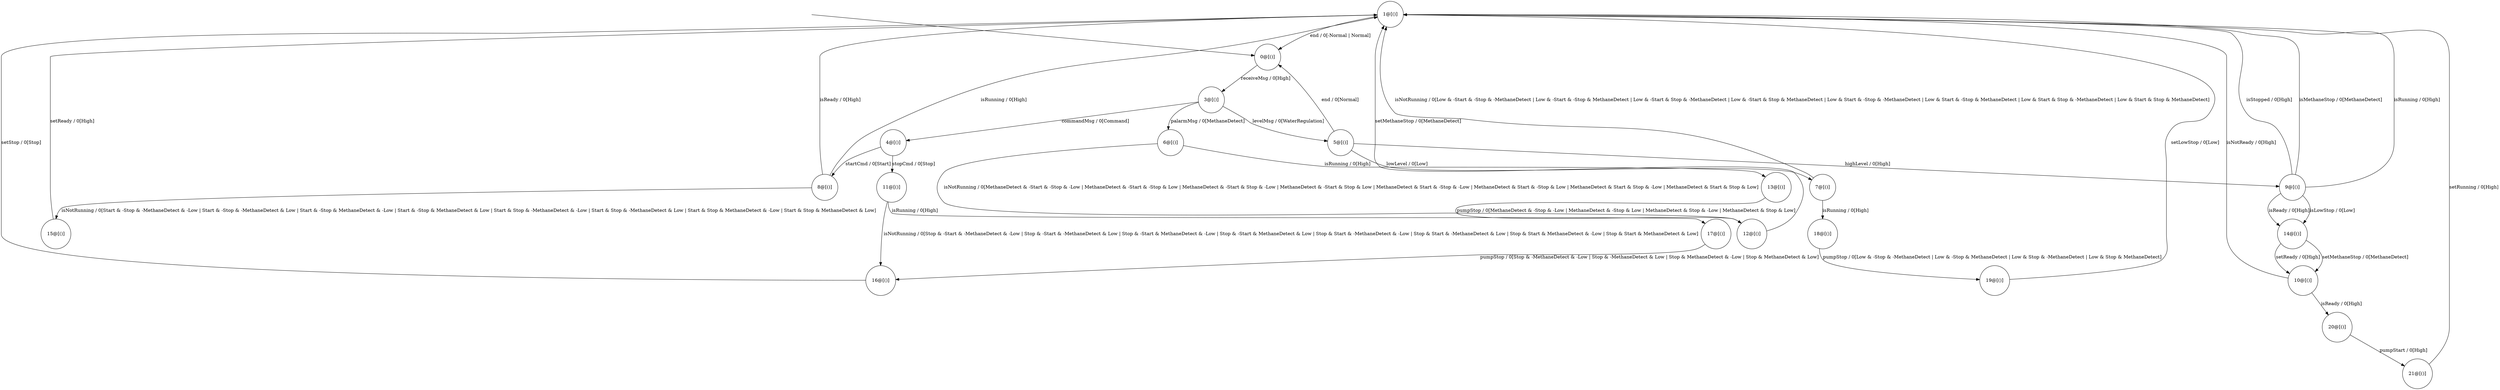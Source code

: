 digraph g {
	edge [lblstyle="above, sloped"];
	s1 [shape="circle" label="1@[()]"];
	s0 [shape="circle" label="0@[()]"];
	s3 [shape="circle" label="3@[()]"];
	s4 [shape="circle" label="4@[()]"];
	s5 [shape="circle" label="5@[()]"];
	s6 [shape="circle" label="6@[()]"];
	s8 [shape="circle" label="8@[()]"];
	s11 [shape="circle" label="11@[()]"];
	s9 [shape="circle" label="9@[()]"];
	s7 [shape="circle" label="7@[()]"];
	s12 [shape="circle" label="12@[()]"];
	s13 [shape="circle" label="13@[()]"];
	s18 [shape="circle" label="18@[()]"];
	s15 [shape="circle" label="15@[()]"];
	s14 [shape="circle" label="14@[()]"];
	s10 [shape="circle" label="10@[()]"];
	s20 [shape="circle" label="20@[()]"];
	s17 [shape="circle" label="17@[()]"];
	s16 [shape="circle" label="16@[()]"];
	s19 [shape="circle" label="19@[()]"];
	s21 [shape="circle" label="21@[()]"];
	s1 -> s0 [label="end / 0[-Normal | Normal]"];
	s0 -> s3 [label="receiveMsg / 0[High]"];
	s3 -> s4 [label="commandMsg / 0[Command]"];
	s3 -> s5 [label="levelMsg / 0[WaterRegulation]"];
	s3 -> s6 [label="palarmMsg / 0[MethaneDetect]"];
	s4 -> s8 [label="startCmd / 0[Start]"];
	s4 -> s11 [label="stopCmd / 0[Stop]"];
	s5 -> s0 [label="end / 0[Normal]"];
	s5 -> s9 [label="highLevel / 0[High]"];
	s5 -> s7 [label="lowLevel / 0[Low]"];
	s6 -> s12 [label="isNotRunning / 0[MethaneDetect & -Start & -Stop & -Low | MethaneDetect & -Start & -Stop & Low | MethaneDetect & -Start & Stop & -Low | MethaneDetect & -Start & Stop & Low | MethaneDetect & Start & -Stop & -Low | MethaneDetect & Start & -Stop & Low | MethaneDetect & Start & Stop & -Low | MethaneDetect & Start & Stop & Low]"];
	s6 -> s13 [label="isRunning / 0[High]"];
	s7 -> s18 [label="isRunning / 0[High]"];
	s7 -> s1 [label="isNotRunning / 0[Low & -Start & -Stop & -MethaneDetect | Low & -Start & -Stop & MethaneDetect | Low & -Start & Stop & -MethaneDetect | Low & -Start & Stop & MethaneDetect | Low & Start & -Stop & -MethaneDetect | Low & Start & -Stop & MethaneDetect | Low & Start & Stop & -MethaneDetect | Low & Start & Stop & MethaneDetect]"];
	s8 -> s1 [label="isRunning / 0[High]"];
	s8 -> s15 [label="isNotRunning / 0[Start & -Stop & -MethaneDetect & -Low | Start & -Stop & -MethaneDetect & Low | Start & -Stop & MethaneDetect & -Low | Start & -Stop & MethaneDetect & Low | Start & Stop & -MethaneDetect & -Low | Start & Stop & -MethaneDetect & Low | Start & Stop & MethaneDetect & -Low | Start & Stop & MethaneDetect & Low]"];
	s8 -> s1 [label="isReady / 0[High]"];
	s9 -> s1 [label="isRunning / 0[High]"];
	s9 -> s14 [label="isReady / 0[High]"];
	s9 -> s14 [label="isLowStop / 0[Low]"];
	s9 -> s1 [label="isMethaneStop / 0[MethaneDetect]"];
	s9 -> s1 [label="isStopped / 0[High]"];
	s10 -> s20 [label="isReady / 0[High]"];
	s10 -> s1 [label="isNotReady / 0[High]"];
	s11 -> s17 [label="isRunning / 0[High]"];
	s11 -> s16 [label="isNotRunning / 0[Stop & -Start & -MethaneDetect & -Low | Stop & -Start & -MethaneDetect & Low | Stop & -Start & MethaneDetect & -Low | Stop & -Start & MethaneDetect & Low | Stop & Start & -MethaneDetect & -Low | Stop & Start & -MethaneDetect & Low | Stop & Start & MethaneDetect & -Low | Stop & Start & MethaneDetect & Low]"];
	s12 -> s1 [label="setMethaneStop / 0[MethaneDetect]"];
	s13 -> s12 [label="pumpStop / 0[MethaneDetect & -Stop & -Low | MethaneDetect & -Stop & Low | MethaneDetect & Stop & -Low | MethaneDetect & Stop & Low]"];
	s14 -> s10 [label="setMethaneStop / 0[MethaneDetect]"];
	s14 -> s10 [label="setReady / 0[High]"];
	s15 -> s1 [label="setReady / 0[High]"];
	s16 -> s1 [label="setStop / 0[Stop]"];
	s17 -> s16 [label="pumpStop / 0[Stop & -MethaneDetect & -Low | Stop & -MethaneDetect & Low | Stop & MethaneDetect & -Low | Stop & MethaneDetect & Low]"];
	s18 -> s19 [label="pumpStop / 0[Low & -Stop & -MethaneDetect | Low & -Stop & MethaneDetect | Low & Stop & -MethaneDetect | Low & Stop & MethaneDetect]"];
	s19 -> s1 [label="setLowStop / 0[Low]"];
	s20 -> s21 [label="pumpStart / 0[High]"];
	s21 -> s1 [label="setRunning / 0[High]"];
	__start0 [label="" shape="none" width="0" height="0"];	__start0 -> s0;}
